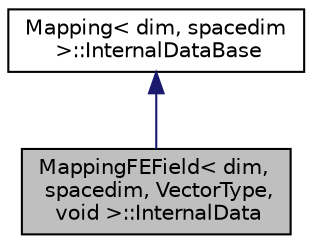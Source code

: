 digraph "MappingFEField&lt; dim, spacedim, VectorType, void &gt;::InternalData"
{
 // LATEX_PDF_SIZE
  edge [fontname="Helvetica",fontsize="10",labelfontname="Helvetica",labelfontsize="10"];
  node [fontname="Helvetica",fontsize="10",shape=record];
  Node1 [label="MappingFEField\< dim,\l spacedim, VectorType,\l void \>::InternalData",height=0.2,width=0.4,color="black", fillcolor="grey75", style="filled", fontcolor="black",tooltip=" "];
  Node2 -> Node1 [dir="back",color="midnightblue",fontsize="10",style="solid",fontname="Helvetica"];
  Node2 [label="Mapping\< dim, spacedim\l \>::InternalDataBase",height=0.2,width=0.4,color="black", fillcolor="white", style="filled",URL="$classMapping_1_1InternalDataBase.html",tooltip=" "];
}
